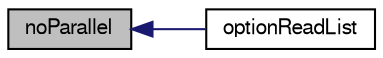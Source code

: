 digraph "noParallel"
{
  bgcolor="transparent";
  edge [fontname="FreeSans",fontsize="10",labelfontname="FreeSans",labelfontsize="10"];
  node [fontname="FreeSans",fontsize="10",shape=record];
  rankdir="LR";
  Node1892 [label="noParallel",height=0.2,width=0.4,color="black", fillcolor="grey75", style="filled", fontcolor="black"];
  Node1892 -> Node1893 [dir="back",color="midnightblue",fontsize="10",style="solid",fontname="FreeSans"];
  Node1893 [label="optionReadList",height=0.2,width=0.4,color="black",URL="$a26662.html#a95822c10f836f8defd7564c15a591602",tooltip="Read a List of values from the named option. "];
}
